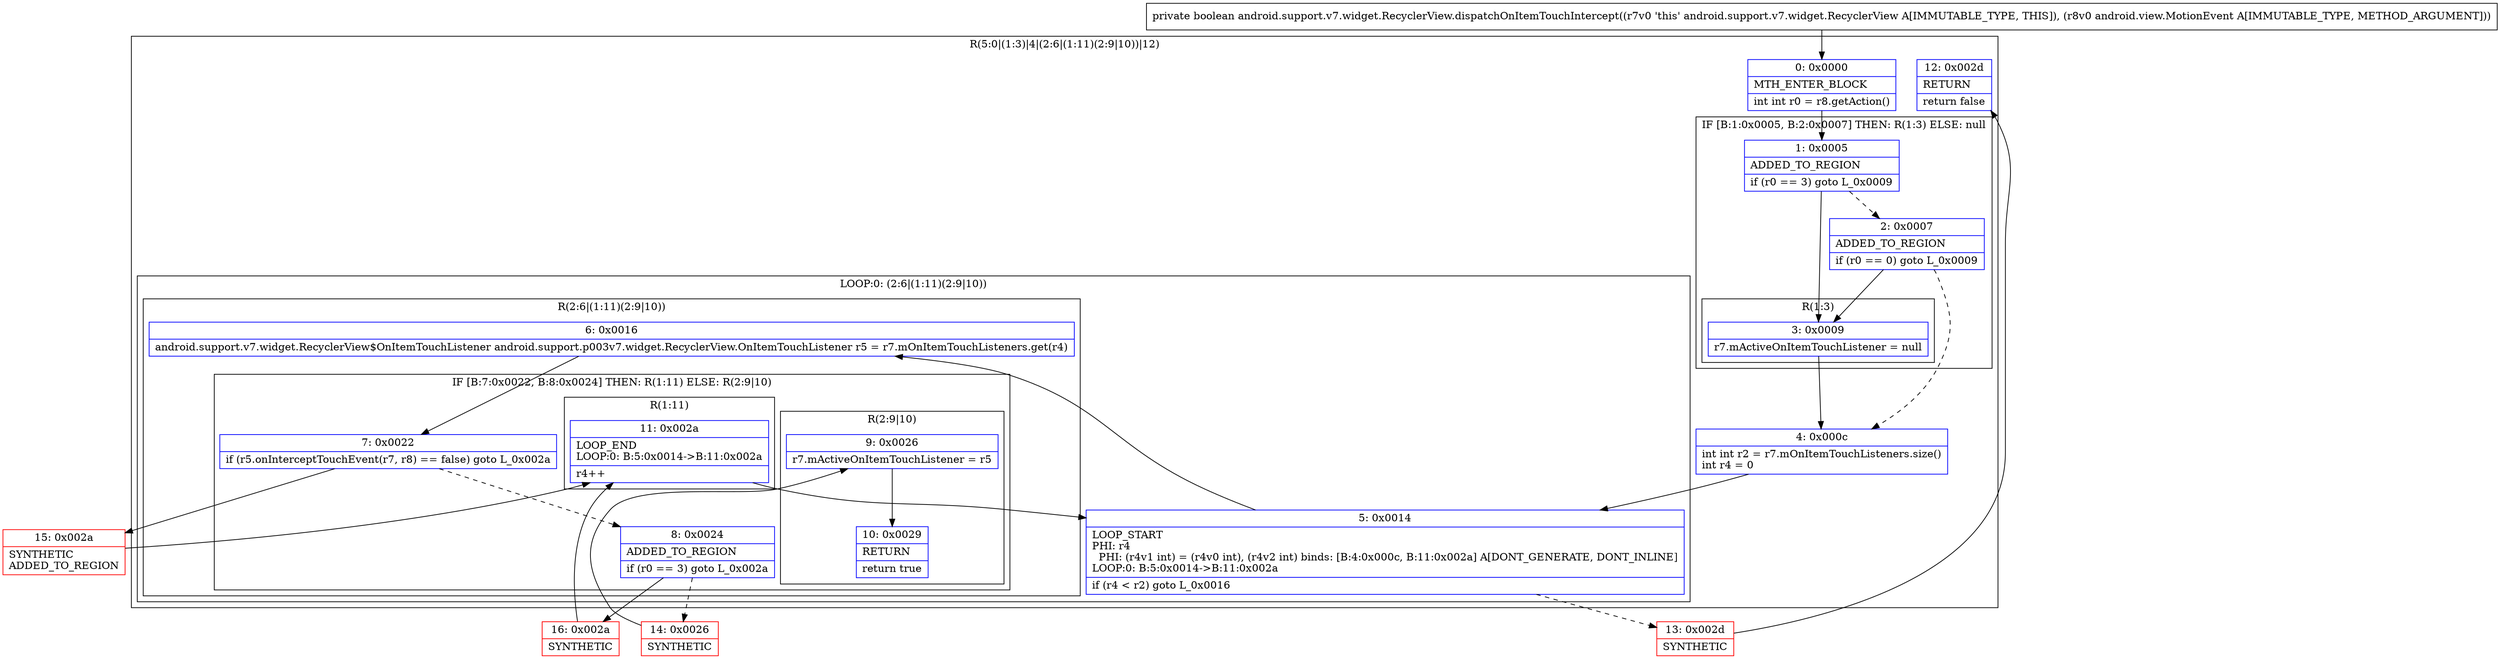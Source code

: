 digraph "CFG forandroid.support.v7.widget.RecyclerView.dispatchOnItemTouchIntercept(Landroid\/view\/MotionEvent;)Z" {
subgraph cluster_Region_994365657 {
label = "R(5:0|(1:3)|4|(2:6|(1:11)(2:9|10))|12)";
node [shape=record,color=blue];
Node_0 [shape=record,label="{0\:\ 0x0000|MTH_ENTER_BLOCK\l|int int r0 = r8.getAction()\l}"];
subgraph cluster_IfRegion_607677665 {
label = "IF [B:1:0x0005, B:2:0x0007] THEN: R(1:3) ELSE: null";
node [shape=record,color=blue];
Node_1 [shape=record,label="{1\:\ 0x0005|ADDED_TO_REGION\l|if (r0 == 3) goto L_0x0009\l}"];
Node_2 [shape=record,label="{2\:\ 0x0007|ADDED_TO_REGION\l|if (r0 == 0) goto L_0x0009\l}"];
subgraph cluster_Region_943144276 {
label = "R(1:3)";
node [shape=record,color=blue];
Node_3 [shape=record,label="{3\:\ 0x0009|r7.mActiveOnItemTouchListener = null\l}"];
}
}
Node_4 [shape=record,label="{4\:\ 0x000c|int int r2 = r7.mOnItemTouchListeners.size()\lint r4 = 0\l}"];
subgraph cluster_LoopRegion_1161397894 {
label = "LOOP:0: (2:6|(1:11)(2:9|10))";
node [shape=record,color=blue];
Node_5 [shape=record,label="{5\:\ 0x0014|LOOP_START\lPHI: r4 \l  PHI: (r4v1 int) = (r4v0 int), (r4v2 int) binds: [B:4:0x000c, B:11:0x002a] A[DONT_GENERATE, DONT_INLINE]\lLOOP:0: B:5:0x0014\-\>B:11:0x002a\l|if (r4 \< r2) goto L_0x0016\l}"];
subgraph cluster_Region_1063154793 {
label = "R(2:6|(1:11)(2:9|10))";
node [shape=record,color=blue];
Node_6 [shape=record,label="{6\:\ 0x0016|android.support.v7.widget.RecyclerView$OnItemTouchListener android.support.p003v7.widget.RecyclerView.OnItemTouchListener r5 = r7.mOnItemTouchListeners.get(r4)\l}"];
subgraph cluster_IfRegion_1755259685 {
label = "IF [B:7:0x0022, B:8:0x0024] THEN: R(1:11) ELSE: R(2:9|10)";
node [shape=record,color=blue];
Node_7 [shape=record,label="{7\:\ 0x0022|if (r5.onInterceptTouchEvent(r7, r8) == false) goto L_0x002a\l}"];
Node_8 [shape=record,label="{8\:\ 0x0024|ADDED_TO_REGION\l|if (r0 == 3) goto L_0x002a\l}"];
subgraph cluster_Region_1483097312 {
label = "R(1:11)";
node [shape=record,color=blue];
Node_11 [shape=record,label="{11\:\ 0x002a|LOOP_END\lLOOP:0: B:5:0x0014\-\>B:11:0x002a\l|r4++\l}"];
}
subgraph cluster_Region_776601260 {
label = "R(2:9|10)";
node [shape=record,color=blue];
Node_9 [shape=record,label="{9\:\ 0x0026|r7.mActiveOnItemTouchListener = r5\l}"];
Node_10 [shape=record,label="{10\:\ 0x0029|RETURN\l|return true\l}"];
}
}
}
}
Node_12 [shape=record,label="{12\:\ 0x002d|RETURN\l|return false\l}"];
}
Node_13 [shape=record,color=red,label="{13\:\ 0x002d|SYNTHETIC\l}"];
Node_14 [shape=record,color=red,label="{14\:\ 0x0026|SYNTHETIC\l}"];
Node_15 [shape=record,color=red,label="{15\:\ 0x002a|SYNTHETIC\lADDED_TO_REGION\l}"];
Node_16 [shape=record,color=red,label="{16\:\ 0x002a|SYNTHETIC\l}"];
MethodNode[shape=record,label="{private boolean android.support.v7.widget.RecyclerView.dispatchOnItemTouchIntercept((r7v0 'this' android.support.v7.widget.RecyclerView A[IMMUTABLE_TYPE, THIS]), (r8v0 android.view.MotionEvent A[IMMUTABLE_TYPE, METHOD_ARGUMENT])) }"];
MethodNode -> Node_0;
Node_0 -> Node_1;
Node_1 -> Node_2[style=dashed];
Node_1 -> Node_3;
Node_2 -> Node_3;
Node_2 -> Node_4[style=dashed];
Node_3 -> Node_4;
Node_4 -> Node_5;
Node_5 -> Node_6;
Node_5 -> Node_13[style=dashed];
Node_6 -> Node_7;
Node_7 -> Node_8[style=dashed];
Node_7 -> Node_15;
Node_8 -> Node_14[style=dashed];
Node_8 -> Node_16;
Node_11 -> Node_5;
Node_9 -> Node_10;
Node_13 -> Node_12;
Node_14 -> Node_9;
Node_15 -> Node_11;
Node_16 -> Node_11;
}


